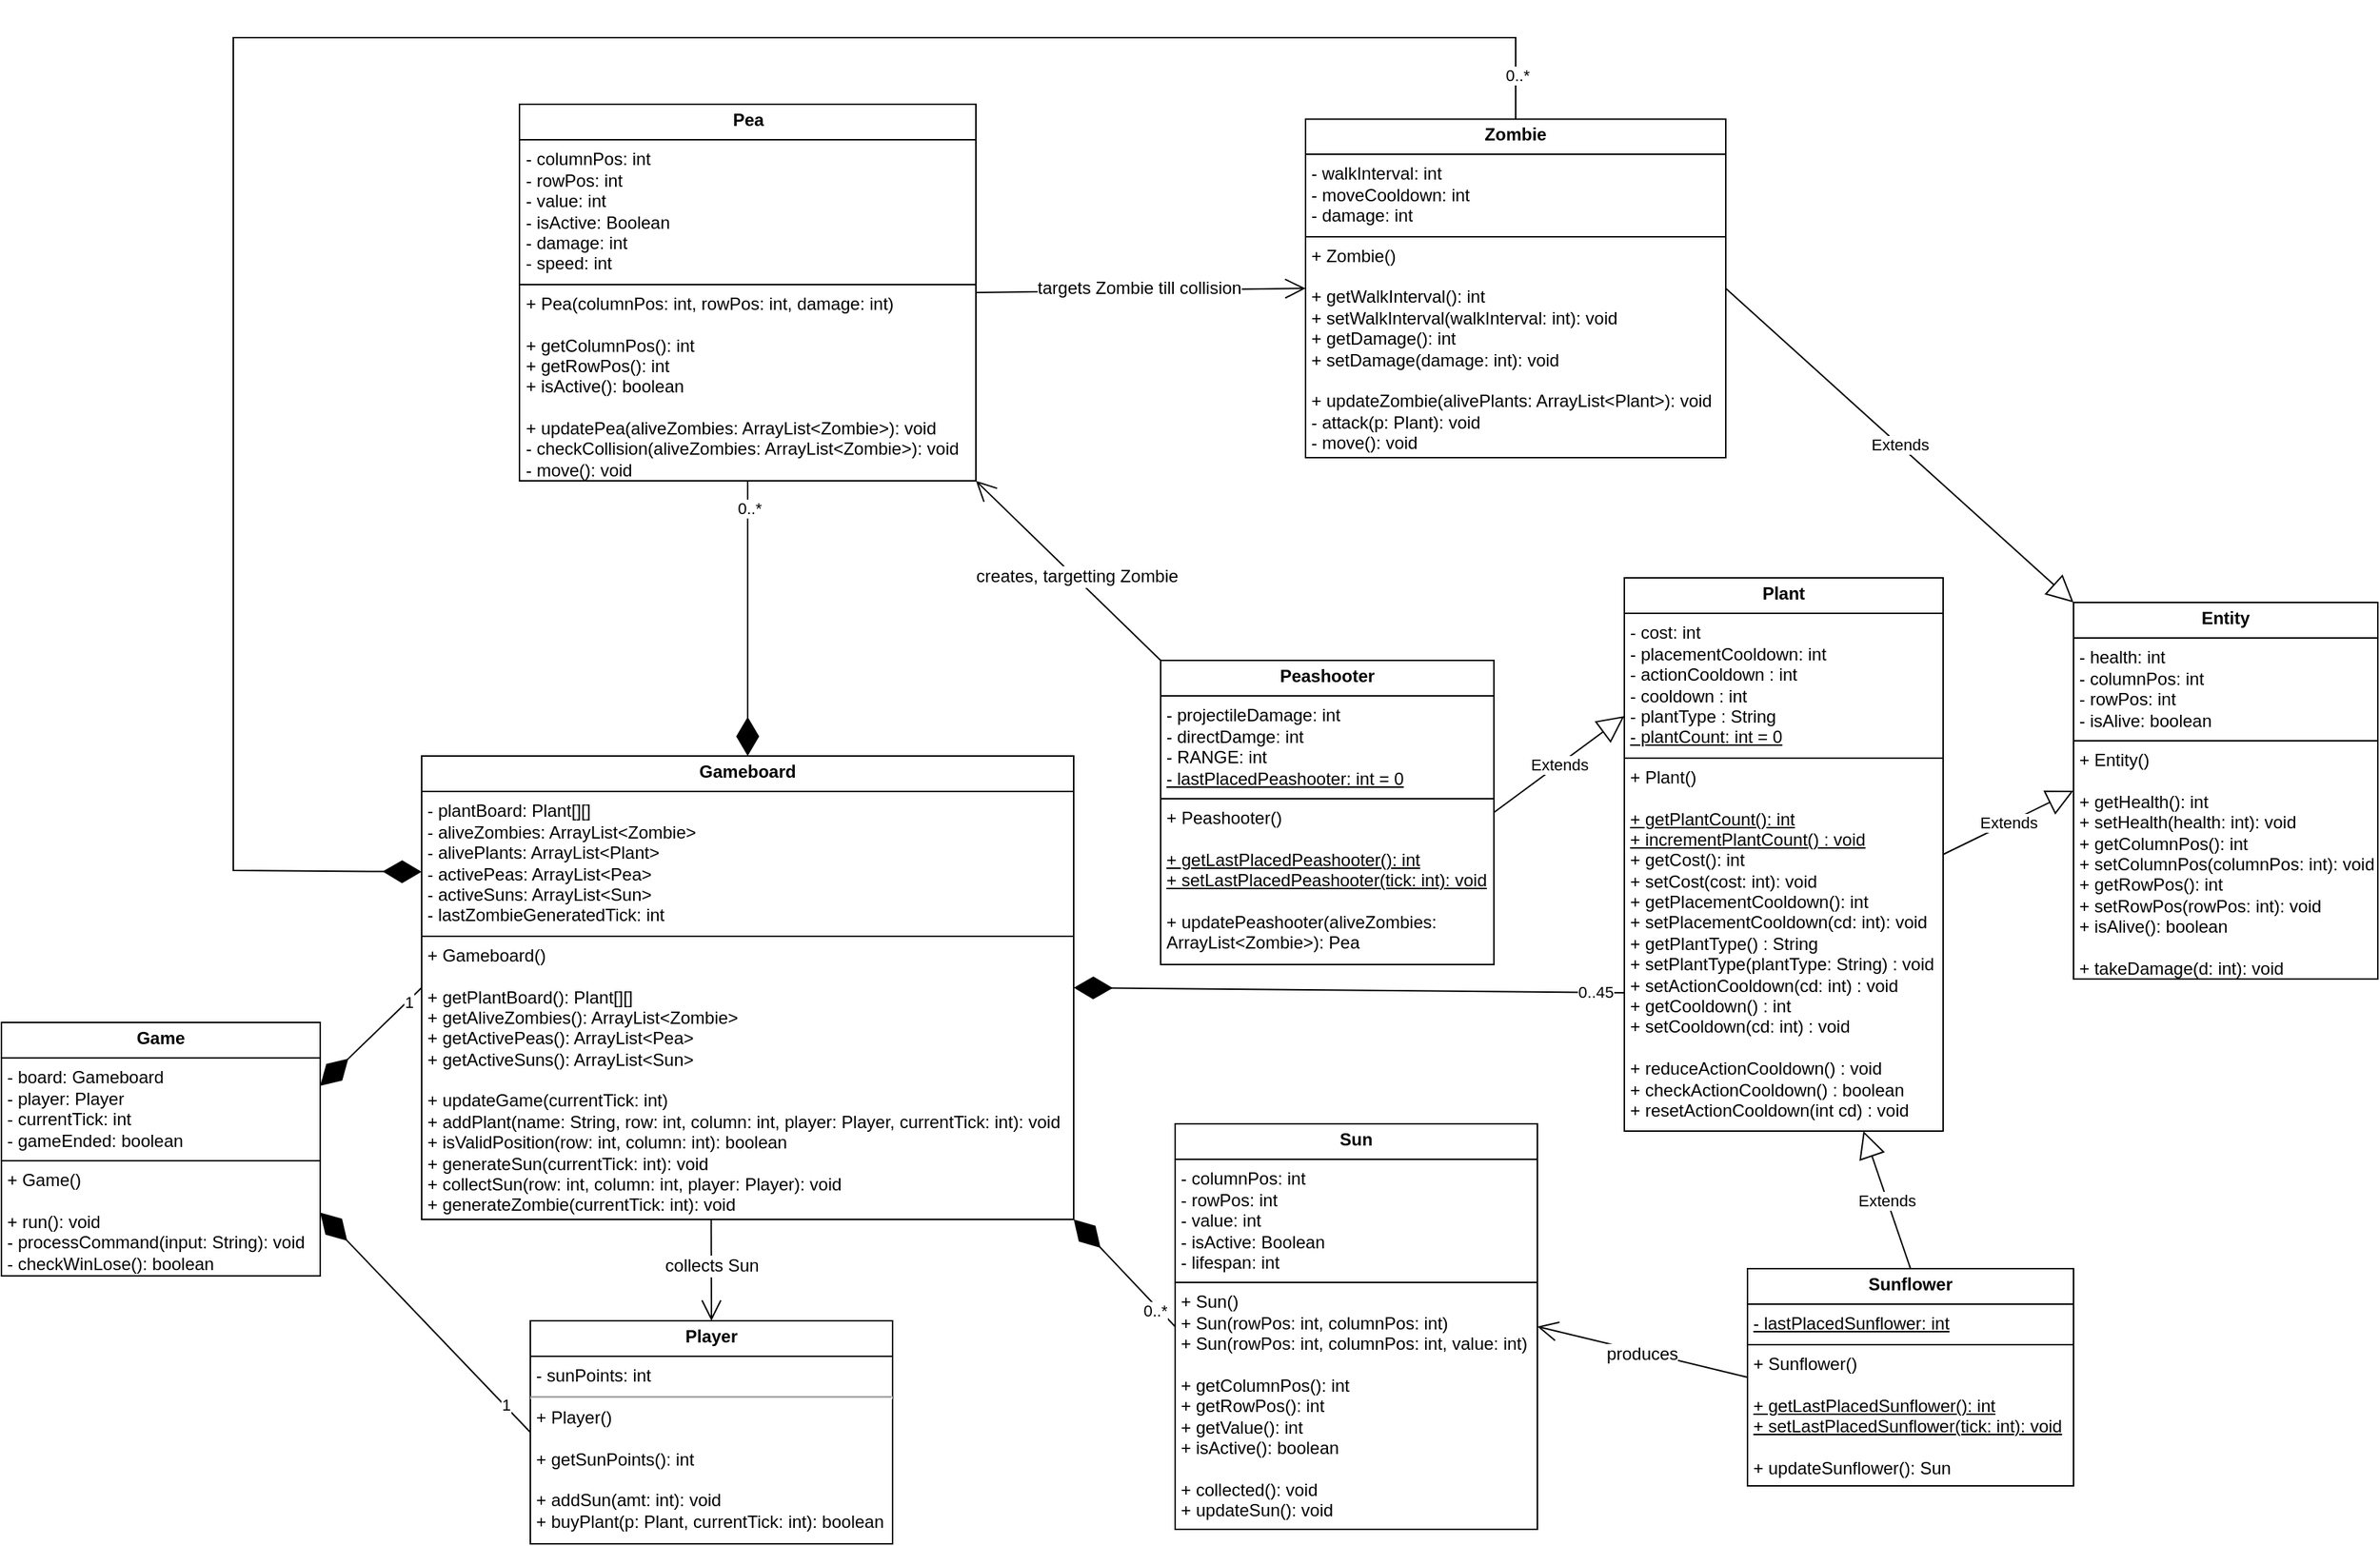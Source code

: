 <mxfile version="27.1.6">
  <diagram name="Page-1" id="AuNc6BZO7mdUp554OBDK">
    <mxGraphModel dx="1064" dy="1722" grid="1" gridSize="10" guides="1" tooltips="1" connect="1" arrows="1" fold="1" page="1" pageScale="1" pageWidth="850" pageHeight="1100" math="0" shadow="0">
      <root>
        <mxCell id="0" />
        <mxCell id="1" parent="0" />
        <mxCell id="PaJ-chq4a3PZ1kBQDIKv-51" value="&lt;p style=&quot;margin:0px;margin-top:4px;text-align:center;&quot;&gt;&lt;b&gt;Zombie&lt;/b&gt;&lt;/p&gt;&lt;hr size=&quot;1&quot; style=&quot;border-style:solid;&quot;&gt;&lt;p style=&quot;margin:0px;margin-left:4px;&quot;&gt;- walkInterval: int&lt;/p&gt;&lt;p style=&quot;margin:0px;margin-left:4px;&quot;&gt;- moveCooldown: int&lt;/p&gt;&lt;p style=&quot;margin:0px;margin-left:4px;&quot;&gt;- damage: int&lt;/p&gt;&lt;hr size=&quot;1&quot; style=&quot;border-style:solid;&quot;&gt;&lt;p style=&quot;margin:0px;margin-left:4px;&quot;&gt;+ Zombie()&lt;/p&gt;&lt;p style=&quot;margin:0px;margin-left:4px;&quot;&gt;&lt;br&gt;&lt;/p&gt;&lt;p style=&quot;margin:0px;margin-left:4px;&quot;&gt;+ getWalkInterval(): int&lt;/p&gt;&lt;p style=&quot;margin:0px;margin-left:4px;&quot;&gt;+ setWalkInterval(walkInterval: int): void&lt;/p&gt;&lt;p style=&quot;margin: 0px 0px 0px 4px;&quot;&gt;+ getDamage(): int&lt;/p&gt;&lt;p style=&quot;margin: 0px 0px 0px 4px;&quot;&gt;+ setDamage(damage: int): void&lt;/p&gt;&lt;p style=&quot;margin: 0px 0px 0px 4px;&quot;&gt;&lt;br&gt;&lt;/p&gt;&lt;p style=&quot;margin: 0px 0px 0px 4px;&quot;&gt;+ updateZombie(alivePlants: ArrayList&amp;lt;Plant&amp;gt;): void&lt;/p&gt;&lt;p style=&quot;margin: 0px 0px 0px 4px;&quot;&gt;- attack(p: Plant): void&lt;/p&gt;&lt;p style=&quot;margin: 0px 0px 0px 4px;&quot;&gt;- move(): void&lt;/p&gt;" style="verticalAlign=top;align=left;overflow=fill;html=1;whiteSpace=wrap;" parent="1" vertex="1">
          <mxGeometry x="940" y="-1013.75" width="290" height="233.75" as="geometry" />
        </mxCell>
        <mxCell id="PaJ-chq4a3PZ1kBQDIKv-52" value="&lt;p style=&quot;margin:0px;margin-top:4px;text-align:center;&quot;&gt;&lt;b&gt;Plant&lt;/b&gt;&lt;/p&gt;&lt;hr size=&quot;1&quot; style=&quot;border-style:solid;&quot;&gt;&lt;p style=&quot;margin:0px;margin-left:4px;&quot;&gt;- cost: int&lt;/p&gt;&lt;p style=&quot;margin:0px;margin-left:4px;&quot;&gt;- placementCooldown: int&lt;/p&gt;&lt;p style=&quot;margin:0px;margin-left:4px;&quot;&gt;- actionCooldown : int&lt;/p&gt;&lt;p style=&quot;margin:0px;margin-left:4px;&quot;&gt;- cooldown : int&lt;/p&gt;&lt;p style=&quot;margin:0px;margin-left:4px;&quot;&gt;- plantType : String&lt;/p&gt;&lt;p style=&quot;margin:0px;margin-left:4px;&quot;&gt;&lt;u&gt;- plantCount: int = 0&lt;/u&gt;&lt;/p&gt;&lt;hr size=&quot;1&quot; style=&quot;border-style:solid;&quot;&gt;&lt;p style=&quot;margin:0px;margin-left:4px;&quot;&gt;+ Plant()&lt;/p&gt;&lt;p style=&quot;margin:0px;margin-left:4px;&quot;&gt;&lt;br&gt;&lt;/p&gt;&lt;p style=&quot;margin:0px;margin-left:4px;&quot;&gt;&lt;u&gt;+ getPlantCount(): int&lt;/u&gt;&lt;/p&gt;&lt;p style=&quot;margin:0px;margin-left:4px;&quot;&gt;&lt;u&gt;+ incrementPlantCount() : void&lt;/u&gt;&lt;/p&gt;&lt;p style=&quot;margin:0px;margin-left:4px;&quot;&gt;+ getCost(): int&lt;/p&gt;&lt;p style=&quot;margin:0px;margin-left:4px;&quot;&gt;+ setCost(cost: int): void&lt;/p&gt;&lt;p style=&quot;margin: 0px 0px 0px 4px;&quot;&gt;+ getPlacementCooldown(): int&lt;/p&gt;&lt;p style=&quot;margin: 0px 0px 0px 4px;&quot;&gt;+ setPlacementCooldown(cd: int): void&lt;/p&gt;&lt;p style=&quot;margin: 0px 0px 0px 4px;&quot;&gt;+ getPlantType() : String&lt;/p&gt;&lt;p style=&quot;margin: 0px 0px 0px 4px;&quot;&gt;+ s&lt;span style=&quot;background-color: transparent; color: light-dark(rgb(0, 0, 0), rgb(255, 255, 255));&quot;&gt;etPlantType(plantType: String) : void&lt;/span&gt;&lt;/p&gt;&lt;p style=&quot;margin: 0px 0px 0px 4px;&quot;&gt;&lt;span style=&quot;background-color: transparent; color: light-dark(rgb(0, 0, 0), rgb(255, 255, 255));&quot;&gt;+ setActionCooldown(cd: int) : void&lt;/span&gt;&lt;/p&gt;&lt;p style=&quot;margin: 0px 0px 0px 4px;&quot;&gt;&lt;span style=&quot;background-color: transparent; color: light-dark(rgb(0, 0, 0), rgb(255, 255, 255));&quot;&gt;+ getCooldown() : int&lt;/span&gt;&lt;/p&gt;&lt;p style=&quot;margin: 0px 0px 0px 4px;&quot;&gt;&lt;span style=&quot;background-color: transparent; color: light-dark(rgb(0, 0, 0), rgb(255, 255, 255));&quot;&gt;+ setCooldown(cd: int) : void&lt;/span&gt;&lt;/p&gt;&lt;p style=&quot;margin: 0px 0px 0px 4px;&quot;&gt;&lt;span style=&quot;background-color: transparent; color: light-dark(rgb(0, 0, 0), rgb(255, 255, 255));&quot;&gt;&lt;br&gt;&lt;/span&gt;&lt;/p&gt;&lt;p style=&quot;margin: 0px 0px 0px 4px;&quot;&gt;&lt;span style=&quot;background-color: transparent; color: light-dark(rgb(0, 0, 0), rgb(255, 255, 255));&quot;&gt;+ reduceActionCooldown() : void&lt;/span&gt;&lt;/p&gt;&lt;p style=&quot;margin: 0px 0px 0px 4px;&quot;&gt;&lt;span style=&quot;background-color: transparent; color: light-dark(rgb(0, 0, 0), rgb(255, 255, 255));&quot;&gt;+ checkActionCooldown() : boolean&lt;/span&gt;&lt;/p&gt;&lt;p style=&quot;margin: 0px 0px 0px 4px;&quot;&gt;&lt;span style=&quot;background-color: transparent; color: light-dark(rgb(0, 0, 0), rgb(255, 255, 255));&quot;&gt;+ resetActionCooldown(int cd) : void&lt;/span&gt;&lt;/p&gt;&lt;p style=&quot;margin: 0px 0px 0px 4px;&quot;&gt;&lt;span style=&quot;background-color: transparent; color: light-dark(rgb(0, 0, 0), rgb(255, 255, 255));&quot;&gt;&lt;br&gt;&lt;/span&gt;&lt;/p&gt;&lt;p style=&quot;margin: 0px 0px 0px 4px;&quot;&gt;&lt;span style=&quot;background-color: transparent; color: light-dark(rgb(0, 0, 0), rgb(255, 255, 255));&quot;&gt;&lt;br&gt;&lt;/span&gt;&lt;/p&gt;&lt;p style=&quot;margin: 0px 0px 0px 4px;&quot;&gt;&lt;span style=&quot;background-color: transparent; color: light-dark(rgb(0, 0, 0), rgb(255, 255, 255));&quot;&gt;&lt;br&gt;&lt;/span&gt;&lt;/p&gt;" style="verticalAlign=top;align=left;overflow=fill;html=1;whiteSpace=wrap;" parent="1" vertex="1">
          <mxGeometry x="1160" y="-697" width="220" height="382" as="geometry" />
        </mxCell>
        <mxCell id="PaJ-chq4a3PZ1kBQDIKv-53" value="&lt;p style=&quot;margin:0px;margin-top:4px;text-align:center;&quot;&gt;&lt;b&gt;Sunflower&lt;/b&gt;&lt;/p&gt;&lt;hr size=&quot;1&quot; style=&quot;border-style:solid;&quot;&gt;&lt;p style=&quot;margin:0px;margin-left:4px;&quot;&gt;&lt;u style=&quot;background-color: transparent; color: light-dark(rgb(0, 0, 0), rgb(255, 255, 255));&quot;&gt;- lastPlacedSunflower: int&lt;/u&gt;&lt;/p&gt;&lt;hr size=&quot;1&quot; style=&quot;border-style:solid;&quot;&gt;&lt;p style=&quot;margin:0px;margin-left:4px;&quot;&gt;+ Sunflower()&lt;/p&gt;&lt;p style=&quot;margin:0px;margin-left:4px;&quot;&gt;&lt;br&gt;&lt;/p&gt;&lt;p style=&quot;margin:0px;margin-left:4px;&quot;&gt;&lt;u&gt;+ getLastPlacedSunflower(): int&lt;/u&gt;&lt;/p&gt;&lt;p style=&quot;margin:0px;margin-left:4px;&quot;&gt;&lt;u&gt;+ setLastPlacedSunflower(tick: int): void&lt;/u&gt;&lt;/p&gt;&lt;p style=&quot;margin:0px;margin-left:4px;&quot;&gt;&lt;br&gt;&lt;/p&gt;&lt;p style=&quot;margin:0px;margin-left:4px;&quot;&gt;+ updateSunflower(): Sun&lt;/p&gt;&lt;p style=&quot;margin:0px;margin-left:4px;&quot;&gt;&lt;br&gt;&lt;/p&gt;&lt;p style=&quot;margin:0px;margin-left:4px;&quot;&gt;&lt;br&gt;&lt;/p&gt;" style="verticalAlign=top;align=left;overflow=fill;html=1;whiteSpace=wrap;" parent="1" vertex="1">
          <mxGeometry x="1245" y="-220" width="225" height="150" as="geometry" />
        </mxCell>
        <mxCell id="PaJ-chq4a3PZ1kBQDIKv-54" value="&lt;p style=&quot;margin:0px;margin-top:4px;text-align:center;&quot;&gt;&lt;b&gt;Entity&lt;/b&gt;&lt;/p&gt;&lt;hr size=&quot;1&quot; style=&quot;border-style:solid;&quot;&gt;&lt;p style=&quot;margin:0px;margin-left:4px;&quot;&gt;- health: int&lt;/p&gt;&lt;p style=&quot;margin:0px;margin-left:4px;&quot;&gt;- columnPos: int&lt;/p&gt;&lt;p style=&quot;margin:0px;margin-left:4px;&quot;&gt;- rowPos: int&lt;/p&gt;&lt;p style=&quot;margin:0px;margin-left:4px;&quot;&gt;- isAlive: boolean&lt;/p&gt;&lt;hr size=&quot;1&quot; style=&quot;border-style:solid;&quot;&gt;&lt;p style=&quot;margin:0px;margin-left:4px;&quot;&gt;+ Entity()&lt;/p&gt;&lt;p style=&quot;margin:0px;margin-left:4px;&quot;&gt;&lt;br&gt;&lt;/p&gt;&lt;p style=&quot;margin: 0px 0px 0px 4px;&quot;&gt;+ getHealth(): int&lt;/p&gt;&lt;p style=&quot;margin: 0px 0px 0px 4px;&quot;&gt;+ setHealth(health: int): void&lt;/p&gt;&lt;p style=&quot;margin: 0px 0px 0px 4px;&quot;&gt;+ getColumnPos(): int&lt;/p&gt;&lt;p style=&quot;margin: 0px 0px 0px 4px;&quot;&gt;+ setColumnPos(columnPos: int): void&lt;/p&gt;&lt;p style=&quot;margin: 0px 0px 0px 4px;&quot;&gt;+ getRowPos(): int&lt;/p&gt;&lt;p style=&quot;margin: 0px 0px 0px 4px;&quot;&gt;+ setRowPos(rowPos: int): void&lt;/p&gt;&lt;p style=&quot;margin: 0px 0px 0px 4px;&quot;&gt;+ isAlive(): boolean&lt;/p&gt;&lt;p style=&quot;margin: 0px 0px 0px 4px;&quot;&gt;&lt;br&gt;&lt;/p&gt;&lt;p style=&quot;margin:0px;margin-left:4px;&quot;&gt;+ takeDamage(d: int): void&lt;/p&gt;&lt;p style=&quot;margin:0px;margin-left:4px;&quot;&gt;&lt;br&gt;&lt;/p&gt;&lt;p style=&quot;margin:0px;margin-left:4px;&quot;&gt;&lt;br&gt;&lt;/p&gt;" style="verticalAlign=top;align=left;overflow=fill;html=1;whiteSpace=wrap;" parent="1" vertex="1">
          <mxGeometry x="1470" y="-680" width="210" height="260" as="geometry" />
        </mxCell>
        <mxCell id="PaJ-chq4a3PZ1kBQDIKv-55" value="&lt;p style=&quot;margin:0px;margin-top:4px;text-align:center;&quot;&gt;&lt;b&gt;Peashooter&lt;/b&gt;&lt;/p&gt;&lt;hr size=&quot;1&quot; style=&quot;border-style:solid;&quot;&gt;&lt;p style=&quot;margin:0px;margin-left:4px;&quot;&gt;&lt;span style=&quot;background-color: transparent; color: light-dark(rgb(0, 0, 0), rgb(255, 255, 255));&quot;&gt;- projectileDamage: int&lt;/span&gt;&lt;/p&gt;&lt;p style=&quot;margin:0px;margin-left:4px;&quot;&gt;- directDamge: int&lt;/p&gt;&lt;p style=&quot;margin:0px;margin-left:4px;&quot;&gt;- RANGE: int&lt;/p&gt;&lt;p style=&quot;margin:0px;margin-left:4px;&quot;&gt;&lt;u&gt;- lastPlacedPeashooter: int = 0&lt;/u&gt;&lt;/p&gt;&lt;hr size=&quot;1&quot; style=&quot;border-style:solid;&quot;&gt;&lt;p style=&quot;margin:0px;margin-left:4px;&quot;&gt;+ Peashooter()&lt;/p&gt;&lt;p style=&quot;margin:0px;margin-left:4px;&quot;&gt;&lt;br&gt;&lt;/p&gt;&lt;p style=&quot;margin: 0px 0px 0px 4px;&quot;&gt;&lt;span style=&quot;background-color: transparent; color: light-dark(rgb(0, 0, 0), rgb(255, 255, 255));&quot;&gt;&lt;u&gt;+ getLastPlacedPeashooter(): int&lt;/u&gt;&lt;/span&gt;&lt;/p&gt;&lt;p style=&quot;margin: 0px 0px 0px 4px;&quot;&gt;&lt;u&gt;+ setLastPlacedPeashooter(tick: int): void&lt;/u&gt;&lt;span style=&quot;background-color: transparent; color: light-dark(rgb(0, 0, 0), rgb(255, 255, 255));&quot;&gt;&lt;br&gt;&lt;/span&gt;&lt;/p&gt;&lt;p style=&quot;margin: 0px 0px 0px 4px;&quot;&gt;&lt;span style=&quot;background-color: transparent; color: light-dark(rgb(0, 0, 0), rgb(255, 255, 255));&quot;&gt;&lt;br&gt;&lt;/span&gt;&lt;/p&gt;&lt;p style=&quot;margin: 0px 0px 0px 4px;&quot;&gt;+ updatePeashooter(aliveZombies: ArrayList&amp;lt;Zombie&amp;gt;): Pea&lt;/p&gt;" style="verticalAlign=top;align=left;overflow=fill;html=1;whiteSpace=wrap;" parent="1" vertex="1">
          <mxGeometry x="840" y="-640" width="230" height="210" as="geometry" />
        </mxCell>
        <mxCell id="PaJ-chq4a3PZ1kBQDIKv-56" value="&lt;p style=&quot;margin:0px;margin-top:4px;text-align:center;&quot;&gt;&lt;b&gt;Player&lt;/b&gt;&lt;/p&gt;&lt;hr size=&quot;1&quot; style=&quot;border-style:solid;&quot;&gt;&lt;p style=&quot;margin:0px;margin-left:4px;&quot;&gt;&lt;span style=&quot;background-color: transparent; color: light-dark(rgb(0, 0, 0), rgb(255, 255, 255));&quot;&gt;- sunPoints: int&lt;/span&gt;&lt;/p&gt;&lt;hr&gt;&lt;p style=&quot;margin:0px;margin-left:4px;&quot;&gt;+ Player()&lt;/p&gt;&lt;p style=&quot;margin:0px;margin-left:4px;&quot;&gt;&lt;br&gt;&lt;/p&gt;&lt;p style=&quot;margin:0px;margin-left:4px;&quot;&gt;+ getSunPoints(): int&lt;/p&gt;&lt;p style=&quot;margin:0px;margin-left:4px;&quot;&gt;&lt;br&gt;&lt;/p&gt;&lt;p style=&quot;margin:0px;margin-left:4px;&quot;&gt;+ addSun(amt: int): void&lt;/p&gt;&lt;p style=&quot;margin:0px;margin-left:4px;&quot;&gt;+ buyPlant(p: Plant, currentTick: int): boolean&lt;/p&gt;&lt;p style=&quot;margin:0px;margin-left:4px;&quot;&gt;&lt;br&gt;&lt;/p&gt;" style="verticalAlign=top;align=left;overflow=fill;html=1;whiteSpace=wrap;" parent="1" vertex="1">
          <mxGeometry x="405" y="-184" width="250" height="154" as="geometry" />
        </mxCell>
        <mxCell id="PaJ-chq4a3PZ1kBQDIKv-57" value="&lt;p style=&quot;margin:0px;margin-top:4px;text-align:center;&quot;&gt;&lt;b&gt;Gameboard&lt;/b&gt;&lt;/p&gt;&lt;hr size=&quot;1&quot; style=&quot;border-style:solid;&quot;&gt;&lt;p style=&quot;margin:0px;margin-left:4px;&quot;&gt;&lt;span style=&quot;background-color: transparent; color: light-dark(rgb(0, 0, 0), rgb(255, 255, 255));&quot;&gt;- plantBoard: Plant[][]&lt;/span&gt;&lt;/p&gt;&lt;p style=&quot;margin:0px;margin-left:4px;&quot;&gt;- aliveZombies: ArrayList&amp;lt;Zombie&amp;gt;&lt;/p&gt;&lt;p style=&quot;margin:0px;margin-left:4px;&quot;&gt;- alivePlants: ArrayList&amp;lt;Plant&amp;gt;&lt;/p&gt;&lt;p style=&quot;margin:0px;margin-left:4px;&quot;&gt;- activePeas: ArrayList&amp;lt;Pea&amp;gt;&lt;/p&gt;&lt;p style=&quot;margin:0px;margin-left:4px;&quot;&gt;- activeSuns: ArrayList&amp;lt;Sun&amp;gt;&lt;/p&gt;&lt;p style=&quot;margin:0px;margin-left:4px;&quot;&gt;- lastZombieGeneratedTick: int&lt;/p&gt;&lt;hr size=&quot;1&quot; style=&quot;border-style:solid;&quot;&gt;&lt;p style=&quot;margin:0px;margin-left:4px;&quot;&gt;+ Gameboard()&lt;/p&gt;&lt;p style=&quot;margin:0px;margin-left:4px;&quot;&gt;&lt;br&gt;&lt;/p&gt;&lt;p style=&quot;margin:0px;margin-left:4px;&quot;&gt;+ getPlantBoard(): Plant[][]&lt;/p&gt;&lt;p style=&quot;margin:0px;margin-left:4px;&quot;&gt;+ getAliveZombies(): ArrayList&amp;lt;Zombie&amp;gt;&lt;/p&gt;&lt;p style=&quot;margin:0px;margin-left:4px;&quot;&gt;+ getActivePeas(): ArrayList&amp;lt;Pea&amp;gt;&lt;/p&gt;&lt;p style=&quot;margin:0px;margin-left:4px;&quot;&gt;+ getActiveSuns(): ArrayList&amp;lt;Sun&amp;gt;&lt;/p&gt;&lt;p style=&quot;margin:0px;margin-left:4px;&quot;&gt;&lt;br&gt;&lt;/p&gt;&lt;p style=&quot;margin:0px;margin-left:4px;&quot;&gt;&lt;span style=&quot;white-space-collapse: preserve;&quot;&gt;+ updateGame(currentTick: int)&lt;/span&gt;&lt;/p&gt;&lt;p style=&quot;margin:0px;margin-left:4px;&quot;&gt;&lt;span style=&quot;white-space-collapse: preserve;&quot;&gt;+ addPlant(name: String, row: int, column: int, player: Player, currentTick: int): void&lt;/span&gt;&lt;span style=&quot;white-space-collapse: preserve;&quot;&gt;&lt;/span&gt;&lt;/p&gt;&lt;p style=&quot;margin:0px;margin-left:4px;&quot;&gt;&lt;span style=&quot;white-space-collapse: preserve;&quot;&gt;+ isValidPosition(row: int, column: int): boolean&lt;/span&gt;&lt;/p&gt;&lt;p style=&quot;margin:0px;margin-left:4px;&quot;&gt;+ generateSun(currentTick: int): void&lt;/p&gt;&lt;p style=&quot;margin:0px;margin-left:4px;&quot;&gt;+ collectSun(row: int, column: int, player: Player): void&lt;/p&gt;&lt;p style=&quot;margin:0px;margin-left:4px;&quot;&gt;+ generateZombie(currentTick: int): void&lt;/p&gt;" style="verticalAlign=top;align=left;overflow=fill;html=1;whiteSpace=wrap;" parent="1" vertex="1">
          <mxGeometry x="330" y="-574" width="450" height="320" as="geometry" />
        </mxCell>
        <mxCell id="PaJ-chq4a3PZ1kBQDIKv-58" value="&lt;p style=&quot;margin:0px;margin-top:4px;text-align:center;&quot;&gt;&lt;b&gt;Sun&lt;/b&gt;&lt;/p&gt;&lt;hr size=&quot;1&quot; style=&quot;border-style:solid;&quot;&gt;&lt;p style=&quot;margin:0px;margin-left:4px;&quot;&gt;- columnPos: int&lt;/p&gt;&lt;p style=&quot;margin:0px;margin-left:4px;&quot;&gt;- rowPos: int&lt;/p&gt;&lt;p style=&quot;margin:0px;margin-left:4px;&quot;&gt;- value: int&lt;/p&gt;&lt;p style=&quot;margin:0px;margin-left:4px;&quot;&gt;- isActive: Boolean&lt;/p&gt;&lt;p style=&quot;margin:0px;margin-left:4px;&quot;&gt;- lifespan: int&lt;/p&gt;&lt;hr size=&quot;1&quot; style=&quot;border-style:solid;&quot;&gt;&lt;p style=&quot;margin:0px;margin-left:4px;&quot;&gt;+ Sun()&lt;/p&gt;&lt;p style=&quot;margin:0px;margin-left:4px;&quot;&gt;+ Sun(rowPos: int, columnPos: int)&lt;/p&gt;&lt;p style=&quot;margin:0px;margin-left:4px;&quot;&gt;+ Sun(&lt;span style=&quot;background-color: transparent; color: light-dark(rgb(0, 0, 0), rgb(255, 255, 255));&quot;&gt;rowPos: int, columnPos: int, value: int)&lt;/span&gt;&lt;/p&gt;&lt;p style=&quot;margin:0px;margin-left:4px;&quot;&gt;&lt;br&gt;&lt;/p&gt;&lt;p style=&quot;margin:0px;margin-left:4px;&quot;&gt;+ getColumnPos(): int&lt;/p&gt;&lt;p style=&quot;margin:0px;margin-left:4px;&quot;&gt;+ getRowPos(): int&lt;/p&gt;&lt;p style=&quot;margin:0px;margin-left:4px;&quot;&gt;+ getValue(): int&lt;/p&gt;&lt;p style=&quot;margin:0px;margin-left:4px;&quot;&gt;+ isActive(): boolean&lt;/p&gt;&lt;p style=&quot;margin:0px;margin-left:4px;&quot;&gt;&lt;br&gt;&lt;/p&gt;&lt;p style=&quot;margin:0px;margin-left:4px;&quot;&gt;+ collected(): void&lt;/p&gt;&lt;p style=&quot;margin:0px;margin-left:4px;&quot;&gt;+ updateSun(): void&lt;/p&gt;" style="verticalAlign=top;align=left;overflow=fill;html=1;whiteSpace=wrap;" parent="1" vertex="1">
          <mxGeometry x="850" y="-320" width="250" height="280" as="geometry" />
        </mxCell>
        <mxCell id="PaJ-chq4a3PZ1kBQDIKv-59" value="&lt;p style=&quot;margin:0px;margin-top:4px;text-align:center;&quot;&gt;&lt;b&gt;Pea&lt;/b&gt;&lt;/p&gt;&lt;hr size=&quot;1&quot; style=&quot;border-style:solid;&quot;&gt;&lt;p style=&quot;margin:0px;margin-left:4px;&quot;&gt;- columnPos: int&lt;/p&gt;&lt;p style=&quot;margin:0px;margin-left:4px;&quot;&gt;- rowPos: int&lt;/p&gt;&lt;p style=&quot;margin:0px;margin-left:4px;&quot;&gt;- value: int&lt;/p&gt;&lt;p style=&quot;margin:0px;margin-left:4px;&quot;&gt;- isActive: Boolean&lt;/p&gt;&lt;p style=&quot;margin:0px;margin-left:4px;&quot;&gt;- damage: int&lt;/p&gt;&lt;p style=&quot;margin:0px;margin-left:4px;&quot;&gt;- speed: int&lt;/p&gt;&lt;hr size=&quot;1&quot; style=&quot;border-style:solid;&quot;&gt;&lt;p style=&quot;margin:0px;margin-left:4px;&quot;&gt;+ Pea(columnPos: int, rowPos: int, damage: int)&lt;/p&gt;&lt;p style=&quot;margin:0px;margin-left:4px;&quot;&gt;&lt;br&gt;&lt;/p&gt;&lt;p style=&quot;margin:0px;margin-left:4px;&quot;&gt;+ getColumnPos(): int&lt;/p&gt;&lt;p style=&quot;margin:0px;margin-left:4px;&quot;&gt;+ getRowPos(): int&lt;/p&gt;&lt;p style=&quot;margin:0px;margin-left:4px;&quot;&gt;+ isActive(): boolean&lt;/p&gt;&lt;p style=&quot;margin:0px;margin-left:4px;&quot;&gt;&lt;br&gt;&lt;/p&gt;&lt;p style=&quot;margin:0px;margin-left:4px;&quot;&gt;+ updatePea(aliveZombies: ArrayList&amp;lt;Zombie&amp;gt;): void&lt;/p&gt;&lt;p style=&quot;margin:0px;margin-left:4px;&quot;&gt;- checkCollision(&lt;span style=&quot;background-color: transparent; color: light-dark(rgb(0, 0, 0), rgb(255, 255, 255));&quot;&gt;aliveZombies: ArrayList&amp;lt;Zombie&amp;gt;&lt;/span&gt;&lt;span style=&quot;background-color: transparent; color: light-dark(rgb(0, 0, 0), rgb(255, 255, 255));&quot;&gt;): void&lt;/span&gt;&lt;/p&gt;&lt;p style=&quot;margin:0px;margin-left:4px;&quot;&gt;- move(): void&lt;span style=&quot;background-color: transparent; color: light-dark(rgb(0, 0, 0), rgb(255, 255, 255));&quot;&gt;&lt;/span&gt;&lt;/p&gt;" style="verticalAlign=top;align=left;overflow=fill;html=1;whiteSpace=wrap;" parent="1" vertex="1">
          <mxGeometry x="397.5" y="-1024" width="315" height="260" as="geometry" />
        </mxCell>
        <mxCell id="PaJ-chq4a3PZ1kBQDIKv-60" value="&lt;p style=&quot;margin:0px;margin-top:4px;text-align:center;&quot;&gt;&lt;b&gt;Game&lt;/b&gt;&lt;/p&gt;&lt;hr size=&quot;1&quot; style=&quot;border-style:solid;&quot;&gt;&lt;p style=&quot;margin:0px;margin-left:4px;&quot;&gt;- board: Gameboard&lt;/p&gt;&lt;p style=&quot;margin:0px;margin-left:4px;&quot;&gt;- player: Player&lt;br&gt;&lt;/p&gt;&lt;p style=&quot;margin:0px;margin-left:4px;&quot;&gt;- currentTick: int&lt;/p&gt;&lt;p style=&quot;margin:0px;margin-left:4px;&quot;&gt;- gameEnded: boolean&lt;/p&gt;&lt;hr size=&quot;1&quot; style=&quot;border-style:solid;&quot;&gt;&lt;p style=&quot;margin:0px;margin-left:4px;&quot;&gt;+ Game()&lt;/p&gt;&lt;p style=&quot;margin:0px;margin-left:4px;&quot;&gt;&lt;br&gt;&lt;/p&gt;&lt;p style=&quot;margin:0px;margin-left:4px;&quot;&gt;+ run(): void&lt;/p&gt;&lt;p style=&quot;margin:0px;margin-left:4px;&quot;&gt;- processCommand(input: String): void&lt;/p&gt;&lt;p style=&quot;margin:0px;margin-left:4px;&quot;&gt;- checkWinLose(): boolean&lt;/p&gt;" style="verticalAlign=top;align=left;overflow=fill;html=1;whiteSpace=wrap;" parent="1" vertex="1">
          <mxGeometry x="40" y="-390" width="220" height="175" as="geometry" />
        </mxCell>
        <mxCell id="PaJ-chq4a3PZ1kBQDIKv-61" value="Extends" style="endArrow=block;endSize=16;endFill=0;html=1;rounded=0;exitX=1;exitY=0.5;exitDx=0;exitDy=0;entryX=0;entryY=0.5;entryDx=0;entryDy=0;" parent="1" source="PaJ-chq4a3PZ1kBQDIKv-52" target="PaJ-chq4a3PZ1kBQDIKv-54" edge="1">
          <mxGeometry width="160" relative="1" as="geometry">
            <mxPoint x="1430" y="-410" as="sourcePoint" />
            <mxPoint x="1590" y="-410" as="targetPoint" />
          </mxGeometry>
        </mxCell>
        <mxCell id="PaJ-chq4a3PZ1kBQDIKv-62" value="Extends" style="endArrow=block;endSize=16;endFill=0;html=1;rounded=0;exitX=1;exitY=0.5;exitDx=0;exitDy=0;entryX=0;entryY=0;entryDx=0;entryDy=0;" parent="1" source="PaJ-chq4a3PZ1kBQDIKv-51" target="PaJ-chq4a3PZ1kBQDIKv-54" edge="1">
          <mxGeometry width="160" relative="1" as="geometry">
            <mxPoint x="1200" y="-840" as="sourcePoint" />
            <mxPoint x="1280" y="-1050" as="targetPoint" />
          </mxGeometry>
        </mxCell>
        <mxCell id="PaJ-chq4a3PZ1kBQDIKv-63" value="Extends" style="endArrow=block;endSize=16;endFill=0;html=1;rounded=0;exitX=0.5;exitY=0;exitDx=0;exitDy=0;entryX=0.75;entryY=1;entryDx=0;entryDy=0;" parent="1" source="PaJ-chq4a3PZ1kBQDIKv-53" target="PaJ-chq4a3PZ1kBQDIKv-52" edge="1">
          <mxGeometry width="160" relative="1" as="geometry">
            <mxPoint x="1150" y="-272.5" as="sourcePoint" />
            <mxPoint x="1250" y="-357.5" as="targetPoint" />
          </mxGeometry>
        </mxCell>
        <mxCell id="PaJ-chq4a3PZ1kBQDIKv-64" value="Extends" style="endArrow=block;endSize=16;endFill=0;html=1;rounded=0;exitX=1;exitY=0.5;exitDx=0;exitDy=0;entryX=0;entryY=0.25;entryDx=0;entryDy=0;" parent="1" source="PaJ-chq4a3PZ1kBQDIKv-55" target="PaJ-chq4a3PZ1kBQDIKv-52" edge="1">
          <mxGeometry width="160" relative="1" as="geometry">
            <mxPoint x="1117.5" y="-570" as="sourcePoint" />
            <mxPoint x="1232.5" y="-720" as="targetPoint" />
          </mxGeometry>
        </mxCell>
        <mxCell id="PaJ-chq4a3PZ1kBQDIKv-65" value="" style="endArrow=diamondThin;endFill=1;endSize=24;html=1;rounded=0;exitX=0.5;exitY=0;exitDx=0;exitDy=0;entryX=0;entryY=0.25;entryDx=0;entryDy=0;" parent="1" source="PaJ-chq4a3PZ1kBQDIKv-51" target="PaJ-chq4a3PZ1kBQDIKv-57" edge="1">
          <mxGeometry width="160" relative="1" as="geometry">
            <mxPoint x="1490" y="-837.5" as="sourcePoint" />
            <mxPoint x="1020" y="-840" as="targetPoint" />
            <Array as="points">
              <mxPoint x="1085" y="-1070" />
              <mxPoint x="200" y="-1070" />
              <mxPoint x="200" y="-495" />
            </Array>
          </mxGeometry>
        </mxCell>
        <mxCell id="3ZbpVtES7p8YwIf9wHx--6" value="0..*" style="edgeLabel;html=1;align=center;verticalAlign=middle;resizable=0;points=[];" parent="PaJ-chq4a3PZ1kBQDIKv-65" vertex="1" connectable="0">
          <mxGeometry x="-0.963" y="-1" relative="1" as="geometry">
            <mxPoint as="offset" />
          </mxGeometry>
        </mxCell>
        <mxCell id="PaJ-chq4a3PZ1kBQDIKv-66" value="" style="endArrow=diamondThin;endFill=1;endSize=24;html=1;rounded=0;exitX=0;exitY=0.5;exitDx=0;exitDy=0;entryX=1;entryY=0.75;entryDx=0;entryDy=0;" parent="1" source="PaJ-chq4a3PZ1kBQDIKv-56" target="PaJ-chq4a3PZ1kBQDIKv-60" edge="1">
          <mxGeometry width="160" relative="1" as="geometry">
            <mxPoint x="480" y="-180" as="sourcePoint" />
            <mxPoint x="640" y="-180" as="targetPoint" />
          </mxGeometry>
        </mxCell>
        <mxCell id="3ZbpVtES7p8YwIf9wHx--7" value="1" style="edgeLabel;html=1;align=center;verticalAlign=middle;resizable=0;points=[];" parent="PaJ-chq4a3PZ1kBQDIKv-66" vertex="1" connectable="0">
          <mxGeometry x="-0.759" y="-1" relative="1" as="geometry">
            <mxPoint as="offset" />
          </mxGeometry>
        </mxCell>
        <mxCell id="PaJ-chq4a3PZ1kBQDIKv-67" value="" style="endArrow=diamondThin;endFill=1;endSize=24;html=1;rounded=0;exitX=0;exitY=0.5;exitDx=0;exitDy=0;entryX=1;entryY=0.25;entryDx=0;entryDy=0;" parent="1" source="PaJ-chq4a3PZ1kBQDIKv-57" target="PaJ-chq4a3PZ1kBQDIKv-60" edge="1">
          <mxGeometry width="160" relative="1" as="geometry">
            <mxPoint x="90" y="-340" as="sourcePoint" />
            <mxPoint x="250" y="-340" as="targetPoint" />
          </mxGeometry>
        </mxCell>
        <mxCell id="3ZbpVtES7p8YwIf9wHx--8" value="1" style="edgeLabel;html=1;align=center;verticalAlign=middle;resizable=0;points=[];" parent="PaJ-chq4a3PZ1kBQDIKv-67" vertex="1" connectable="0">
          <mxGeometry x="-0.721" y="1" relative="1" as="geometry">
            <mxPoint as="offset" />
          </mxGeometry>
        </mxCell>
        <mxCell id="PaJ-chq4a3PZ1kBQDIKv-68" value="" style="endArrow=diamondThin;endFill=1;endSize=24;html=1;rounded=0;exitX=0;exitY=0.5;exitDx=0;exitDy=0;entryX=1;entryY=1;entryDx=0;entryDy=0;" parent="1" source="PaJ-chq4a3PZ1kBQDIKv-58" target="PaJ-chq4a3PZ1kBQDIKv-57" edge="1">
          <mxGeometry width="160" relative="1" as="geometry">
            <mxPoint x="920" y="-220" as="sourcePoint" />
            <mxPoint x="1080" y="-220" as="targetPoint" />
          </mxGeometry>
        </mxCell>
        <mxCell id="3ZbpVtES7p8YwIf9wHx--3" value="0..*" style="edgeLabel;html=1;align=center;verticalAlign=middle;resizable=0;points=[];" parent="PaJ-chq4a3PZ1kBQDIKv-68" vertex="1" connectable="0">
          <mxGeometry x="-0.643" y="2" relative="1" as="geometry">
            <mxPoint as="offset" />
          </mxGeometry>
        </mxCell>
        <mxCell id="PaJ-chq4a3PZ1kBQDIKv-69" value="" style="endArrow=diamondThin;endFill=1;endSize=24;html=1;rounded=0;exitX=0.5;exitY=1;exitDx=0;exitDy=0;entryX=0.5;entryY=0;entryDx=0;entryDy=0;" parent="1" source="PaJ-chq4a3PZ1kBQDIKv-59" target="PaJ-chq4a3PZ1kBQDIKv-57" edge="1">
          <mxGeometry width="160" relative="1" as="geometry">
            <mxPoint x="500" y="-640" as="sourcePoint" />
            <mxPoint x="660" y="-640" as="targetPoint" />
          </mxGeometry>
        </mxCell>
        <mxCell id="3ZbpVtES7p8YwIf9wHx--2" value="0..*" style="edgeLabel;html=1;align=center;verticalAlign=middle;resizable=0;points=[];" parent="PaJ-chq4a3PZ1kBQDIKv-69" vertex="1" connectable="0">
          <mxGeometry x="-0.8" y="1" relative="1" as="geometry">
            <mxPoint as="offset" />
          </mxGeometry>
        </mxCell>
        <mxCell id="PaJ-chq4a3PZ1kBQDIKv-70" value="" style="endArrow=open;endFill=1;endSize=12;html=1;rounded=0;fontSize=12;curved=1;exitX=0;exitY=0;exitDx=0;exitDy=0;entryX=1;entryY=1;entryDx=0;entryDy=0;" parent="1" source="PaJ-chq4a3PZ1kBQDIKv-55" edge="1" target="PaJ-chq4a3PZ1kBQDIKv-59">
          <mxGeometry width="160" relative="1" as="geometry">
            <mxPoint x="830" y="-650" as="sourcePoint" />
            <mxPoint x="690" y="-750" as="targetPoint" />
          </mxGeometry>
        </mxCell>
        <mxCell id="PaJ-chq4a3PZ1kBQDIKv-71" value="creates, targetting Zombie" style="edgeLabel;html=1;align=center;verticalAlign=middle;resizable=0;points=[];fontSize=12;" parent="PaJ-chq4a3PZ1kBQDIKv-70" vertex="1" connectable="0">
          <mxGeometry x="0.064" y="4" relative="1" as="geometry">
            <mxPoint x="12" y="5" as="offset" />
          </mxGeometry>
        </mxCell>
        <mxCell id="PaJ-chq4a3PZ1kBQDIKv-72" value="" style="endArrow=open;endFill=1;endSize=12;html=1;rounded=0;fontSize=12;curved=1;entryX=0;entryY=0.5;entryDx=0;entryDy=0;exitX=1;exitY=0.5;exitDx=0;exitDy=0;" parent="1" source="PaJ-chq4a3PZ1kBQDIKv-59" target="PaJ-chq4a3PZ1kBQDIKv-51" edge="1">
          <mxGeometry width="160" relative="1" as="geometry">
            <mxPoint x="750" y="-920" as="sourcePoint" />
            <mxPoint x="972.5" y="-890" as="targetPoint" />
          </mxGeometry>
        </mxCell>
        <mxCell id="PaJ-chq4a3PZ1kBQDIKv-73" value="targets Zombie till collision" style="edgeLabel;html=1;align=center;verticalAlign=middle;resizable=0;points=[];fontSize=12;" parent="PaJ-chq4a3PZ1kBQDIKv-72" vertex="1" connectable="0">
          <mxGeometry x="0.064" y="4" relative="1" as="geometry">
            <mxPoint x="-9" y="2" as="offset" />
          </mxGeometry>
        </mxCell>
        <mxCell id="PaJ-chq4a3PZ1kBQDIKv-74" value="" style="endArrow=open;endFill=1;endSize=12;html=1;rounded=0;fontSize=12;curved=1;exitX=0;exitY=0.5;exitDx=0;exitDy=0;entryX=1;entryY=0.5;entryDx=0;entryDy=0;" parent="1" source="PaJ-chq4a3PZ1kBQDIKv-53" target="PaJ-chq4a3PZ1kBQDIKv-58" edge="1">
          <mxGeometry width="160" relative="1" as="geometry">
            <mxPoint x="910" y="-200" as="sourcePoint" />
            <mxPoint x="1070" y="-160" as="targetPoint" />
          </mxGeometry>
        </mxCell>
        <mxCell id="PaJ-chq4a3PZ1kBQDIKv-75" value="produces" style="edgeLabel;html=1;align=center;verticalAlign=middle;resizable=0;points=[];fontSize=12;" parent="PaJ-chq4a3PZ1kBQDIKv-74" vertex="1" connectable="0">
          <mxGeometry x="0.007" y="1" relative="1" as="geometry">
            <mxPoint as="offset" />
          </mxGeometry>
        </mxCell>
        <mxCell id="3ZbpVtES7p8YwIf9wHx--4" value="" style="endArrow=diamondThin;endFill=1;endSize=24;html=1;rounded=0;exitX=0;exitY=0.75;exitDx=0;exitDy=0;entryX=1;entryY=0.5;entryDx=0;entryDy=0;" parent="1" source="PaJ-chq4a3PZ1kBQDIKv-52" target="PaJ-chq4a3PZ1kBQDIKv-57" edge="1">
          <mxGeometry width="160" relative="1" as="geometry">
            <mxPoint x="1000" y="-350" as="sourcePoint" />
            <mxPoint x="930" y="-410" as="targetPoint" />
          </mxGeometry>
        </mxCell>
        <mxCell id="3ZbpVtES7p8YwIf9wHx--5" value="0..45" style="edgeLabel;html=1;align=center;verticalAlign=middle;resizable=0;points=[];" parent="3ZbpVtES7p8YwIf9wHx--4" vertex="1" connectable="0">
          <mxGeometry x="-0.643" y="2" relative="1" as="geometry">
            <mxPoint x="48" y="-2" as="offset" />
          </mxGeometry>
        </mxCell>
        <mxCell id="MxXI_P6NZXwSl6D3AWsm-1" value="" style="endArrow=open;endFill=1;endSize=12;html=1;rounded=0;fontSize=12;curved=1;exitX=0.444;exitY=1;exitDx=0;exitDy=0;entryX=0.5;entryY=0;entryDx=0;entryDy=0;exitPerimeter=0;" edge="1" parent="1" source="PaJ-chq4a3PZ1kBQDIKv-57" target="PaJ-chq4a3PZ1kBQDIKv-56">
          <mxGeometry width="160" relative="1" as="geometry">
            <mxPoint x="637" y="-220" as="sourcePoint" />
            <mxPoint x="510" y="-344" as="targetPoint" />
          </mxGeometry>
        </mxCell>
        <mxCell id="MxXI_P6NZXwSl6D3AWsm-2" value="collects Sun" style="edgeLabel;html=1;align=center;verticalAlign=middle;resizable=0;points=[];fontSize=12;" vertex="1" connectable="0" parent="MxXI_P6NZXwSl6D3AWsm-1">
          <mxGeometry x="0.064" y="4" relative="1" as="geometry">
            <mxPoint x="-4" y="-5" as="offset" />
          </mxGeometry>
        </mxCell>
      </root>
    </mxGraphModel>
  </diagram>
</mxfile>
